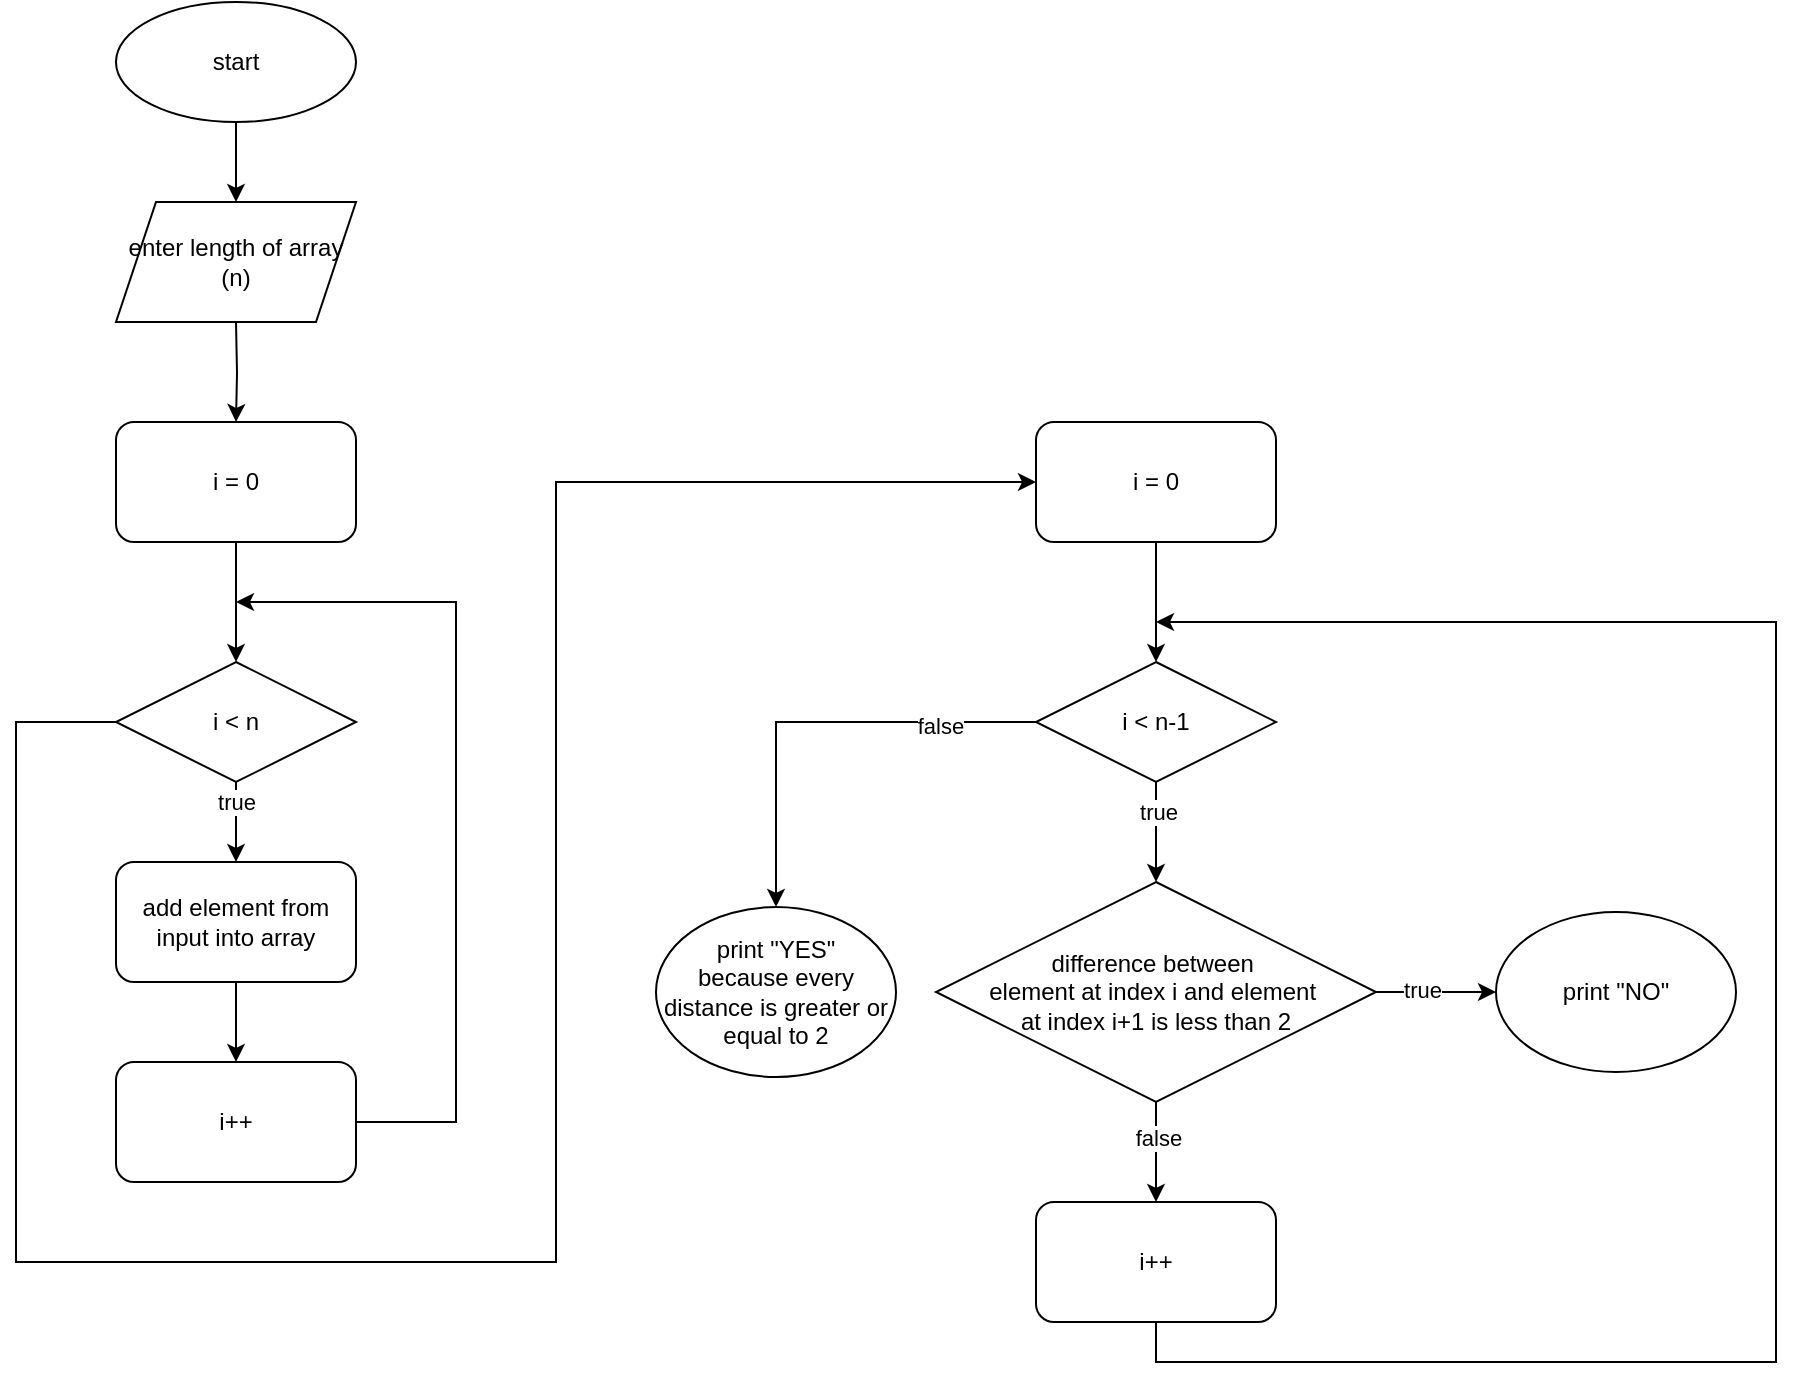 <mxfile version="24.7.17">
  <diagram name="Page-1" id="dTGdLPV8XZBN9EGEh0q5">
    <mxGraphModel dx="618" dy="787" grid="1" gridSize="10" guides="1" tooltips="1" connect="1" arrows="1" fold="1" page="1" pageScale="1" pageWidth="850" pageHeight="1100" math="0" shadow="0">
      <root>
        <mxCell id="0" />
        <mxCell id="1" parent="0" />
        <mxCell id="ewujGKf4Bl9Syugz0QOC-3" style="edgeStyle=orthogonalEdgeStyle;rounded=0;orthogonalLoop=1;jettySize=auto;html=1;entryX=0.5;entryY=0;entryDx=0;entryDy=0;" parent="1" source="ewujGKf4Bl9Syugz0QOC-1" edge="1">
          <mxGeometry relative="1" as="geometry">
            <mxPoint x="420" y="140" as="targetPoint" />
          </mxGeometry>
        </mxCell>
        <mxCell id="ewujGKf4Bl9Syugz0QOC-1" value="&lt;div&gt;start&lt;/div&gt;" style="ellipse;whiteSpace=wrap;html=1;" parent="1" vertex="1">
          <mxGeometry x="360" y="40" width="120" height="60" as="geometry" />
        </mxCell>
        <mxCell id="ewujGKf4Bl9Syugz0QOC-7" style="edgeStyle=orthogonalEdgeStyle;rounded=0;orthogonalLoop=1;jettySize=auto;html=1;entryX=0.5;entryY=0;entryDx=0;entryDy=0;" parent="1" target="ewujGKf4Bl9Syugz0QOC-4" edge="1">
          <mxGeometry relative="1" as="geometry">
            <mxPoint x="420" y="200" as="sourcePoint" />
          </mxGeometry>
        </mxCell>
        <mxCell id="ewujGKf4Bl9Syugz0QOC-16" style="edgeStyle=orthogonalEdgeStyle;rounded=0;orthogonalLoop=1;jettySize=auto;html=1;entryX=0.5;entryY=0;entryDx=0;entryDy=0;" parent="1" source="ewujGKf4Bl9Syugz0QOC-4" target="ewujGKf4Bl9Syugz0QOC-15" edge="1">
          <mxGeometry relative="1" as="geometry" />
        </mxCell>
        <mxCell id="ewujGKf4Bl9Syugz0QOC-4" value="&lt;div&gt;i = 0&lt;/div&gt;" style="rounded=1;whiteSpace=wrap;html=1;" parent="1" vertex="1">
          <mxGeometry x="360" y="250" width="120" height="60" as="geometry" />
        </mxCell>
        <mxCell id="ewujGKf4Bl9Syugz0QOC-9" style="edgeStyle=orthogonalEdgeStyle;rounded=0;orthogonalLoop=1;jettySize=auto;html=1;entryX=0.5;entryY=0;entryDx=0;entryDy=0;" parent="1" source="ewujGKf4Bl9Syugz0QOC-5" target="ewujGKf4Bl9Syugz0QOC-8" edge="1">
          <mxGeometry relative="1" as="geometry" />
        </mxCell>
        <mxCell id="ewujGKf4Bl9Syugz0QOC-5" value="add element from input into array" style="rounded=1;whiteSpace=wrap;html=1;" parent="1" vertex="1">
          <mxGeometry x="360" y="470" width="120" height="60" as="geometry" />
        </mxCell>
        <mxCell id="ewujGKf4Bl9Syugz0QOC-20" style="edgeStyle=orthogonalEdgeStyle;rounded=0;orthogonalLoop=1;jettySize=auto;html=1;" parent="1" source="ewujGKf4Bl9Syugz0QOC-8" edge="1">
          <mxGeometry relative="1" as="geometry">
            <mxPoint x="420" y="340" as="targetPoint" />
            <Array as="points">
              <mxPoint x="530" y="600" />
              <mxPoint x="530" y="340" />
            </Array>
          </mxGeometry>
        </mxCell>
        <mxCell id="ewujGKf4Bl9Syugz0QOC-8" value="i++" style="rounded=1;whiteSpace=wrap;html=1;" parent="1" vertex="1">
          <mxGeometry x="360" y="570" width="120" height="60" as="geometry" />
        </mxCell>
        <mxCell id="ewujGKf4Bl9Syugz0QOC-17" style="edgeStyle=orthogonalEdgeStyle;rounded=0;orthogonalLoop=1;jettySize=auto;html=1;exitX=0.5;exitY=1;exitDx=0;exitDy=0;entryX=0.5;entryY=0;entryDx=0;entryDy=0;" parent="1" source="ewujGKf4Bl9Syugz0QOC-15" target="ewujGKf4Bl9Syugz0QOC-5" edge="1">
          <mxGeometry relative="1" as="geometry" />
        </mxCell>
        <mxCell id="ewujGKf4Bl9Syugz0QOC-21" value="&lt;div&gt;true&lt;/div&gt;" style="edgeLabel;html=1;align=center;verticalAlign=middle;resizable=0;points=[];" parent="ewujGKf4Bl9Syugz0QOC-17" vertex="1" connectable="0">
          <mxGeometry y="2" relative="1" as="geometry">
            <mxPoint x="-2" y="-10" as="offset" />
          </mxGeometry>
        </mxCell>
        <mxCell id="ewujGKf4Bl9Syugz0QOC-42" style="edgeStyle=orthogonalEdgeStyle;rounded=0;orthogonalLoop=1;jettySize=auto;html=1;entryX=0;entryY=0.5;entryDx=0;entryDy=0;" parent="1" source="ewujGKf4Bl9Syugz0QOC-15" target="ewujGKf4Bl9Syugz0QOC-23" edge="1">
          <mxGeometry relative="1" as="geometry">
            <mxPoint x="700" y="740" as="targetPoint" />
            <Array as="points">
              <mxPoint x="310" y="400" />
              <mxPoint x="310" y="670" />
              <mxPoint x="580" y="670" />
              <mxPoint x="580" y="280" />
            </Array>
          </mxGeometry>
        </mxCell>
        <mxCell id="ewujGKf4Bl9Syugz0QOC-15" value="i &amp;lt; n" style="rhombus;whiteSpace=wrap;html=1;" parent="1" vertex="1">
          <mxGeometry x="360" y="370" width="120" height="60" as="geometry" />
        </mxCell>
        <mxCell id="ewujGKf4Bl9Syugz0QOC-22" style="edgeStyle=orthogonalEdgeStyle;rounded=0;orthogonalLoop=1;jettySize=auto;html=1;entryX=0.5;entryY=0;entryDx=0;entryDy=0;" parent="1" source="ewujGKf4Bl9Syugz0QOC-23" target="ewujGKf4Bl9Syugz0QOC-30" edge="1">
          <mxGeometry relative="1" as="geometry" />
        </mxCell>
        <mxCell id="ewujGKf4Bl9Syugz0QOC-23" value="&lt;div&gt;i = 0&lt;/div&gt;" style="rounded=1;whiteSpace=wrap;html=1;" parent="1" vertex="1">
          <mxGeometry x="820" y="250" width="120" height="60" as="geometry" />
        </mxCell>
        <mxCell id="ewujGKf4Bl9Syugz0QOC-41" style="edgeStyle=orthogonalEdgeStyle;rounded=0;orthogonalLoop=1;jettySize=auto;html=1;" parent="1" source="ewujGKf4Bl9Syugz0QOC-27" edge="1">
          <mxGeometry relative="1" as="geometry">
            <mxPoint x="880" y="350" as="targetPoint" />
            <Array as="points">
              <mxPoint x="880" y="720" />
              <mxPoint x="1190" y="720" />
              <mxPoint x="1190" y="350" />
              <mxPoint x="960" y="350" />
            </Array>
          </mxGeometry>
        </mxCell>
        <mxCell id="ewujGKf4Bl9Syugz0QOC-27" value="i++" style="rounded=1;whiteSpace=wrap;html=1;" parent="1" vertex="1">
          <mxGeometry x="820" y="640" width="120" height="60" as="geometry" />
        </mxCell>
        <mxCell id="ewujGKf4Bl9Syugz0QOC-28" style="edgeStyle=orthogonalEdgeStyle;rounded=0;orthogonalLoop=1;jettySize=auto;html=1;exitX=0.5;exitY=1;exitDx=0;exitDy=0;entryX=0.5;entryY=0;entryDx=0;entryDy=0;" parent="1" source="ewujGKf4Bl9Syugz0QOC-30" edge="1">
          <mxGeometry relative="1" as="geometry">
            <mxPoint x="880" y="480" as="targetPoint" />
          </mxGeometry>
        </mxCell>
        <mxCell id="ewujGKf4Bl9Syugz0QOC-29" value="&lt;div&gt;true&lt;/div&gt;" style="edgeLabel;html=1;align=center;verticalAlign=middle;resizable=0;points=[];" parent="ewujGKf4Bl9Syugz0QOC-28" vertex="1" connectable="0">
          <mxGeometry y="2" relative="1" as="geometry">
            <mxPoint x="-2" y="-10" as="offset" />
          </mxGeometry>
        </mxCell>
        <mxCell id="ewujGKf4Bl9Syugz0QOC-48" style="edgeStyle=orthogonalEdgeStyle;rounded=0;orthogonalLoop=1;jettySize=auto;html=1;exitX=0;exitY=0.5;exitDx=0;exitDy=0;entryX=0.5;entryY=0;entryDx=0;entryDy=0;" parent="1" source="ewujGKf4Bl9Syugz0QOC-30" target="ewujGKf4Bl9Syugz0QOC-45" edge="1">
          <mxGeometry relative="1" as="geometry" />
        </mxCell>
        <mxCell id="ewujGKf4Bl9Syugz0QOC-49" value="false" style="edgeLabel;html=1;align=center;verticalAlign=middle;resizable=0;points=[];" parent="ewujGKf4Bl9Syugz0QOC-48" vertex="1" connectable="0">
          <mxGeometry x="-0.567" y="2" relative="1" as="geometry">
            <mxPoint as="offset" />
          </mxGeometry>
        </mxCell>
        <mxCell id="ewujGKf4Bl9Syugz0QOC-30" value="i &amp;lt; n-1" style="rhombus;whiteSpace=wrap;html=1;" parent="1" vertex="1">
          <mxGeometry x="820" y="370" width="120" height="60" as="geometry" />
        </mxCell>
        <mxCell id="ewujGKf4Bl9Syugz0QOC-37" style="edgeStyle=orthogonalEdgeStyle;rounded=0;orthogonalLoop=1;jettySize=auto;html=1;entryX=0;entryY=0.5;entryDx=0;entryDy=0;" parent="1" source="ewujGKf4Bl9Syugz0QOC-35" target="ewujGKf4Bl9Syugz0QOC-36" edge="1">
          <mxGeometry relative="1" as="geometry" />
        </mxCell>
        <mxCell id="ewujGKf4Bl9Syugz0QOC-38" value="true" style="edgeLabel;html=1;align=center;verticalAlign=middle;resizable=0;points=[];" parent="ewujGKf4Bl9Syugz0QOC-37" vertex="1" connectable="0">
          <mxGeometry x="-0.244" y="1" relative="1" as="geometry">
            <mxPoint as="offset" />
          </mxGeometry>
        </mxCell>
        <mxCell id="ewujGKf4Bl9Syugz0QOC-39" style="edgeStyle=orthogonalEdgeStyle;rounded=0;orthogonalLoop=1;jettySize=auto;html=1;entryX=0.5;entryY=0;entryDx=0;entryDy=0;" parent="1" source="ewujGKf4Bl9Syugz0QOC-35" target="ewujGKf4Bl9Syugz0QOC-27" edge="1">
          <mxGeometry relative="1" as="geometry" />
        </mxCell>
        <mxCell id="ewujGKf4Bl9Syugz0QOC-40" value="&lt;div&gt;false&lt;/div&gt;" style="edgeLabel;html=1;align=center;verticalAlign=middle;resizable=0;points=[];" parent="ewujGKf4Bl9Syugz0QOC-39" vertex="1" connectable="0">
          <mxGeometry x="-0.287" y="1" relative="1" as="geometry">
            <mxPoint as="offset" />
          </mxGeometry>
        </mxCell>
        <mxCell id="ewujGKf4Bl9Syugz0QOC-35" value="&lt;div&gt;difference between&amp;nbsp;&lt;/div&gt;&lt;div&gt;element at index i and element&amp;nbsp;&lt;/div&gt;&lt;div&gt;at index i+1 is less than 2&lt;/div&gt;" style="rhombus;whiteSpace=wrap;html=1;" parent="1" vertex="1">
          <mxGeometry x="770" y="480" width="220" height="110" as="geometry" />
        </mxCell>
        <mxCell id="ewujGKf4Bl9Syugz0QOC-36" value="print &quot;NO&quot;" style="ellipse;whiteSpace=wrap;html=1;" parent="1" vertex="1">
          <mxGeometry x="1050" y="495" width="120" height="80" as="geometry" />
        </mxCell>
        <mxCell id="ewujGKf4Bl9Syugz0QOC-45" value="&lt;div&gt;print &quot;YES&quot;&lt;/div&gt;because every distance is greater or equal to 2" style="ellipse;whiteSpace=wrap;html=1;" parent="1" vertex="1">
          <mxGeometry x="630" y="492.5" width="120" height="85" as="geometry" />
        </mxCell>
        <mxCell id="vlH73QQjVyQt3evko-4h-1" value="enter length of array (n)" style="shape=parallelogram;perimeter=parallelogramPerimeter;whiteSpace=wrap;html=1;fixedSize=1;" vertex="1" parent="1">
          <mxGeometry x="360" y="140" width="120" height="60" as="geometry" />
        </mxCell>
      </root>
    </mxGraphModel>
  </diagram>
</mxfile>
